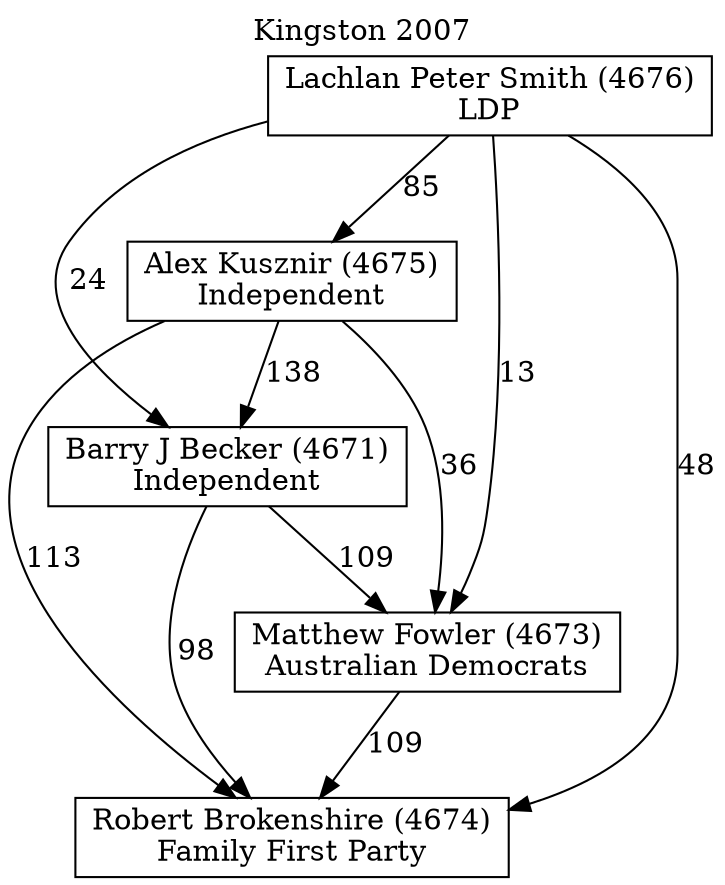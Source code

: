 // House preference flow
digraph "Robert Brokenshire (4674)_Kingston_2007" {
	graph [label="Kingston 2007" labelloc=t mclimit=10]
	node [shape=box]
	"Robert Brokenshire (4674)" [label="Robert Brokenshire (4674)
Family First Party"]
	"Matthew Fowler (4673)" [label="Matthew Fowler (4673)
Australian Democrats"]
	"Barry J Becker (4671)" [label="Barry J Becker (4671)
Independent"]
	"Alex Kusznir (4675)" [label="Alex Kusznir (4675)
Independent"]
	"Lachlan Peter Smith (4676)" [label="Lachlan Peter Smith (4676)
LDP"]
	"Matthew Fowler (4673)" -> "Robert Brokenshire (4674)" [label=109]
	"Barry J Becker (4671)" -> "Matthew Fowler (4673)" [label=109]
	"Alex Kusznir (4675)" -> "Barry J Becker (4671)" [label=138]
	"Lachlan Peter Smith (4676)" -> "Alex Kusznir (4675)" [label=85]
	"Barry J Becker (4671)" -> "Robert Brokenshire (4674)" [label=98]
	"Alex Kusznir (4675)" -> "Robert Brokenshire (4674)" [label=113]
	"Lachlan Peter Smith (4676)" -> "Robert Brokenshire (4674)" [label=48]
	"Lachlan Peter Smith (4676)" -> "Barry J Becker (4671)" [label=24]
	"Alex Kusznir (4675)" -> "Matthew Fowler (4673)" [label=36]
	"Lachlan Peter Smith (4676)" -> "Matthew Fowler (4673)" [label=13]
}
